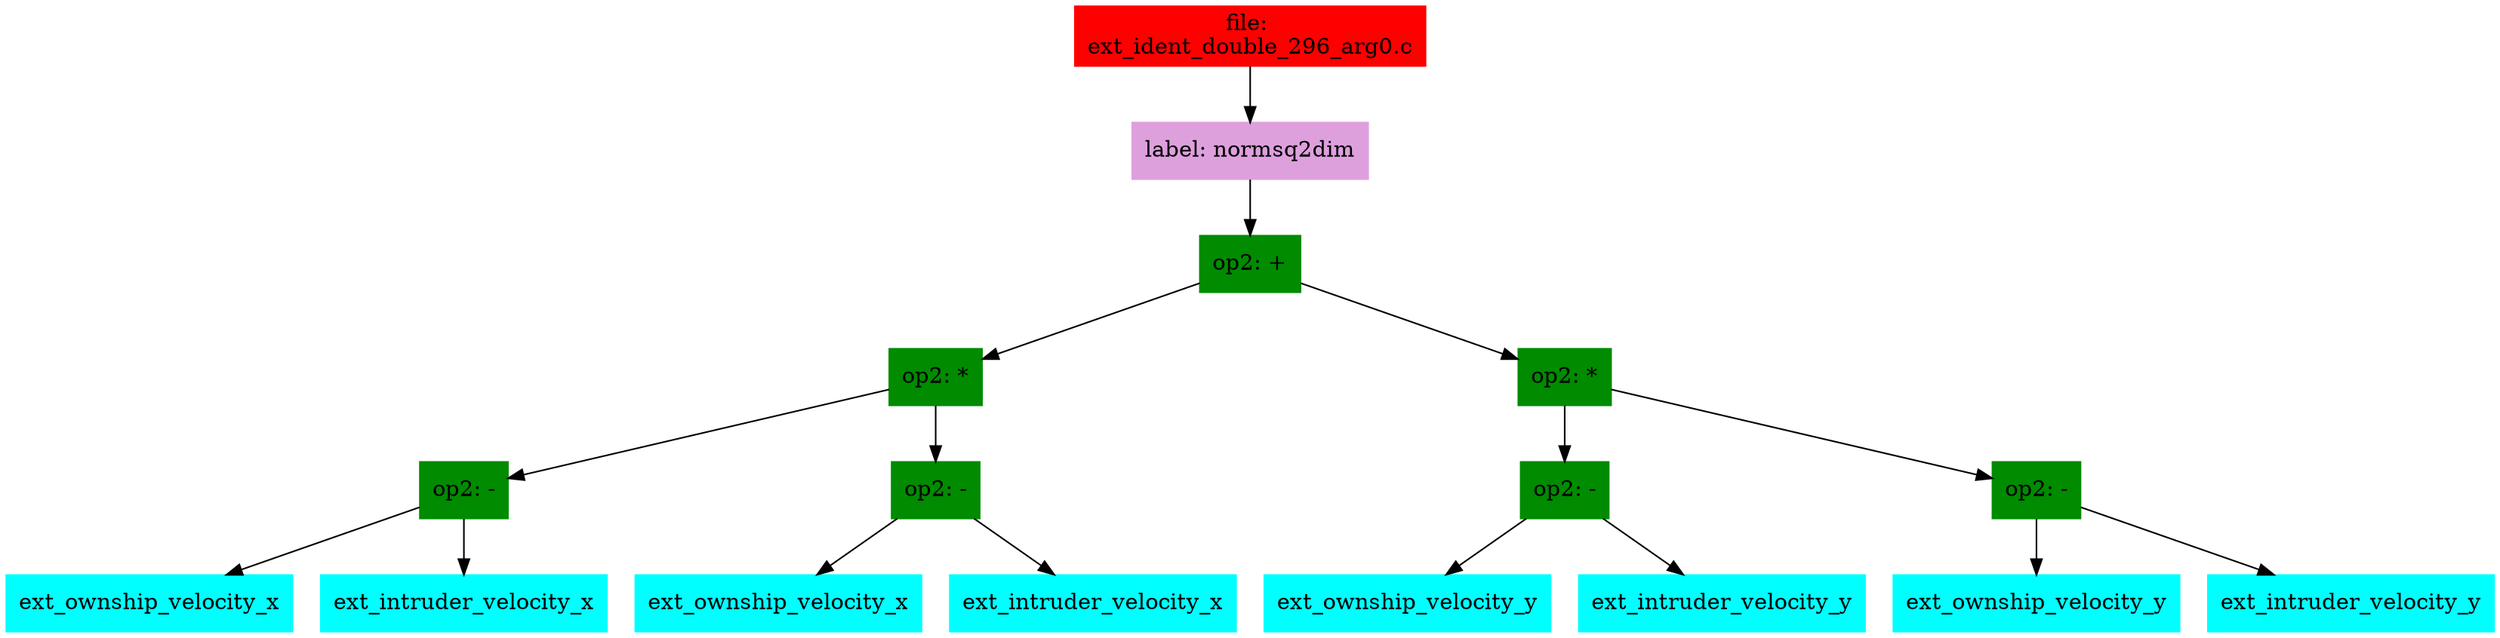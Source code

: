 digraph G {
node [shape=box]

0 [label="file: 
ext_ident_double_296_arg0.c",color=red, style=filled]
1 [label="label: normsq2dim",color=plum, style=filled]
0 -> 1
2 [label="op2: +",color=green4, style=filled]
1 -> 2
3 [label="op2: *",color=green4, style=filled]
2 -> 3
4 [label="op2: -",color=green4, style=filled]
3 -> 4
5 [label="ext_ownship_velocity_x",color=cyan1, style=filled]
4 -> 5
6 [label="ext_intruder_velocity_x",color=cyan1, style=filled]
4 -> 6
7 [label="op2: -",color=green4, style=filled]
3 -> 7
8 [label="ext_ownship_velocity_x",color=cyan1, style=filled]
7 -> 8
9 [label="ext_intruder_velocity_x",color=cyan1, style=filled]
7 -> 9
10 [label="op2: *",color=green4, style=filled]
2 -> 10
11 [label="op2: -",color=green4, style=filled]
10 -> 11
12 [label="ext_ownship_velocity_y",color=cyan1, style=filled]
11 -> 12
13 [label="ext_intruder_velocity_y",color=cyan1, style=filled]
11 -> 13
14 [label="op2: -",color=green4, style=filled]
10 -> 14
15 [label="ext_ownship_velocity_y",color=cyan1, style=filled]
14 -> 15
16 [label="ext_intruder_velocity_y",color=cyan1, style=filled]
14 -> 16


}

